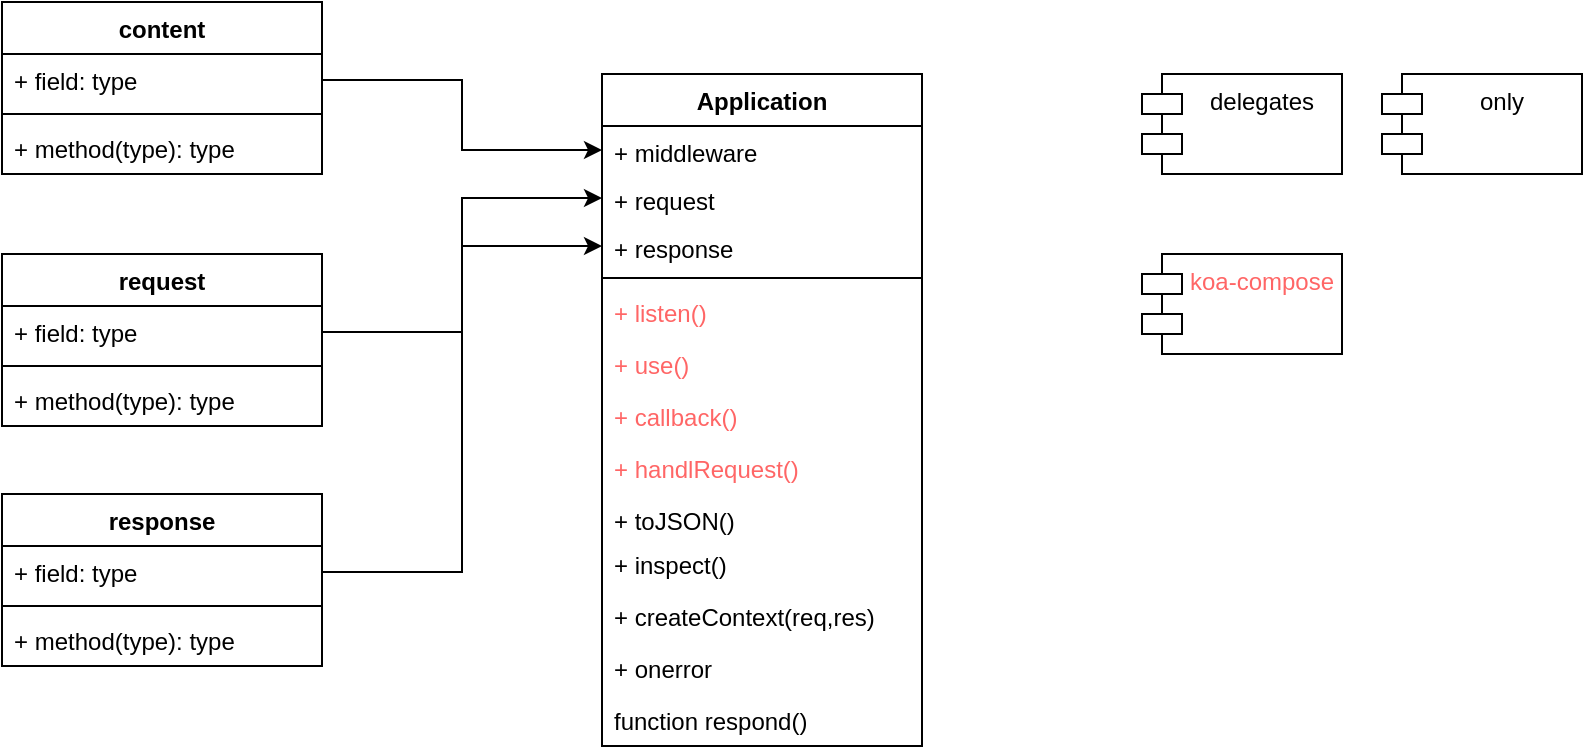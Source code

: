 <mxfile version="17.1.0" type="github">
  <diagram id="yBycVTJ7tKCJJlw7P7TP" name="Page-1">
    <mxGraphModel dx="1426" dy="794" grid="1" gridSize="10" guides="1" tooltips="1" connect="1" arrows="1" fold="1" page="1" pageScale="1" pageWidth="3300" pageHeight="4681" math="0" shadow="0">
      <root>
        <mxCell id="0" />
        <mxCell id="1" parent="0" />
        <mxCell id="a9YWchOLcWsTPvhnIxzf-5" value="Application" style="swimlane;fontStyle=1;align=center;verticalAlign=top;childLayout=stackLayout;horizontal=1;startSize=26;horizontalStack=0;resizeParent=1;resizeParentMax=0;resizeLast=0;collapsible=1;marginBottom=0;" vertex="1" parent="1">
          <mxGeometry x="650" y="60" width="160" height="336" as="geometry" />
        </mxCell>
        <mxCell id="a9YWchOLcWsTPvhnIxzf-11" value="+ middleware&#xa;" style="text;strokeColor=none;fillColor=none;align=left;verticalAlign=top;spacingLeft=4;spacingRight=4;overflow=hidden;rotatable=0;points=[[0,0.5],[1,0.5]];portConstraint=eastwest;" vertex="1" parent="a9YWchOLcWsTPvhnIxzf-5">
          <mxGeometry y="26" width="160" height="24" as="geometry" />
        </mxCell>
        <mxCell id="a9YWchOLcWsTPvhnIxzf-12" value="+ request" style="text;strokeColor=none;fillColor=none;align=left;verticalAlign=top;spacingLeft=4;spacingRight=4;overflow=hidden;rotatable=0;points=[[0,0.5],[1,0.5]];portConstraint=eastwest;" vertex="1" parent="a9YWchOLcWsTPvhnIxzf-5">
          <mxGeometry y="50" width="160" height="24" as="geometry" />
        </mxCell>
        <mxCell id="a9YWchOLcWsTPvhnIxzf-6" value="+ response" style="text;strokeColor=none;fillColor=none;align=left;verticalAlign=top;spacingLeft=4;spacingRight=4;overflow=hidden;rotatable=0;points=[[0,0.5],[1,0.5]];portConstraint=eastwest;" vertex="1" parent="a9YWchOLcWsTPvhnIxzf-5">
          <mxGeometry y="74" width="160" height="24" as="geometry" />
        </mxCell>
        <mxCell id="a9YWchOLcWsTPvhnIxzf-7" value="" style="line;strokeWidth=1;fillColor=none;align=left;verticalAlign=middle;spacingTop=-1;spacingLeft=3;spacingRight=3;rotatable=0;labelPosition=right;points=[];portConstraint=eastwest;" vertex="1" parent="a9YWchOLcWsTPvhnIxzf-5">
          <mxGeometry y="98" width="160" height="8" as="geometry" />
        </mxCell>
        <mxCell id="a9YWchOLcWsTPvhnIxzf-25" value="+ listen()" style="text;strokeColor=none;fillColor=none;align=left;verticalAlign=top;spacingLeft=4;spacingRight=4;overflow=hidden;rotatable=0;points=[[0,0.5],[1,0.5]];portConstraint=eastwest;fontColor=#FF6666;" vertex="1" parent="a9YWchOLcWsTPvhnIxzf-5">
          <mxGeometry y="106" width="160" height="26" as="geometry" />
        </mxCell>
        <mxCell id="a9YWchOLcWsTPvhnIxzf-31" value="+ use()" style="text;strokeColor=none;fillColor=none;align=left;verticalAlign=top;spacingLeft=4;spacingRight=4;overflow=hidden;rotatable=0;points=[[0,0.5],[1,0.5]];portConstraint=eastwest;fontColor=#FF6666;" vertex="1" parent="a9YWchOLcWsTPvhnIxzf-5">
          <mxGeometry y="132" width="160" height="26" as="geometry" />
        </mxCell>
        <mxCell id="a9YWchOLcWsTPvhnIxzf-32" value="+ callback()" style="text;strokeColor=none;fillColor=none;align=left;verticalAlign=top;spacingLeft=4;spacingRight=4;overflow=hidden;rotatable=0;points=[[0,0.5],[1,0.5]];portConstraint=eastwest;fontColor=#FF6666;" vertex="1" parent="a9YWchOLcWsTPvhnIxzf-5">
          <mxGeometry y="158" width="160" height="26" as="geometry" />
        </mxCell>
        <mxCell id="a9YWchOLcWsTPvhnIxzf-28" value="+ handlRequest()" style="text;strokeColor=none;fillColor=none;align=left;verticalAlign=top;spacingLeft=4;spacingRight=4;overflow=hidden;rotatable=0;points=[[0,0.5],[1,0.5]];portConstraint=eastwest;fontColor=#FF6666;" vertex="1" parent="a9YWchOLcWsTPvhnIxzf-5">
          <mxGeometry y="184" width="160" height="26" as="geometry" />
        </mxCell>
        <mxCell id="a9YWchOLcWsTPvhnIxzf-29" value="+ toJSON()" style="text;strokeColor=none;fillColor=none;align=left;verticalAlign=top;spacingLeft=4;spacingRight=4;overflow=hidden;rotatable=0;points=[[0,0.5],[1,0.5]];portConstraint=eastwest;" vertex="1" parent="a9YWchOLcWsTPvhnIxzf-5">
          <mxGeometry y="210" width="160" height="22" as="geometry" />
        </mxCell>
        <mxCell id="a9YWchOLcWsTPvhnIxzf-30" value="+ inspect()" style="text;strokeColor=none;fillColor=none;align=left;verticalAlign=top;spacingLeft=4;spacingRight=4;overflow=hidden;rotatable=0;points=[[0,0.5],[1,0.5]];portConstraint=eastwest;" vertex="1" parent="a9YWchOLcWsTPvhnIxzf-5">
          <mxGeometry y="232" width="160" height="26" as="geometry" />
        </mxCell>
        <mxCell id="a9YWchOLcWsTPvhnIxzf-34" value="+ createContext(req,res)" style="text;strokeColor=none;fillColor=none;align=left;verticalAlign=top;spacingLeft=4;spacingRight=4;overflow=hidden;rotatable=0;points=[[0,0.5],[1,0.5]];portConstraint=eastwest;" vertex="1" parent="a9YWchOLcWsTPvhnIxzf-5">
          <mxGeometry y="258" width="160" height="26" as="geometry" />
        </mxCell>
        <mxCell id="a9YWchOLcWsTPvhnIxzf-33" value="+ onerror" style="text;strokeColor=none;fillColor=none;align=left;verticalAlign=top;spacingLeft=4;spacingRight=4;overflow=hidden;rotatable=0;points=[[0,0.5],[1,0.5]];portConstraint=eastwest;" vertex="1" parent="a9YWchOLcWsTPvhnIxzf-5">
          <mxGeometry y="284" width="160" height="26" as="geometry" />
        </mxCell>
        <mxCell id="a9YWchOLcWsTPvhnIxzf-8" value="function respond()" style="text;strokeColor=none;fillColor=none;align=left;verticalAlign=top;spacingLeft=4;spacingRight=4;overflow=hidden;rotatable=0;points=[[0,0.5],[1,0.5]];portConstraint=eastwest;" vertex="1" parent="a9YWchOLcWsTPvhnIxzf-5">
          <mxGeometry y="310" width="160" height="26" as="geometry" />
        </mxCell>
        <mxCell id="a9YWchOLcWsTPvhnIxzf-13" value="content" style="swimlane;fontStyle=1;align=center;verticalAlign=top;childLayout=stackLayout;horizontal=1;startSize=26;horizontalStack=0;resizeParent=1;resizeParentMax=0;resizeLast=0;collapsible=1;marginBottom=0;" vertex="1" parent="1">
          <mxGeometry x="350" y="24" width="160" height="86" as="geometry" />
        </mxCell>
        <mxCell id="a9YWchOLcWsTPvhnIxzf-14" value="+ field: type" style="text;strokeColor=none;fillColor=none;align=left;verticalAlign=top;spacingLeft=4;spacingRight=4;overflow=hidden;rotatable=0;points=[[0,0.5],[1,0.5]];portConstraint=eastwest;" vertex="1" parent="a9YWchOLcWsTPvhnIxzf-13">
          <mxGeometry y="26" width="160" height="26" as="geometry" />
        </mxCell>
        <mxCell id="a9YWchOLcWsTPvhnIxzf-15" value="" style="line;strokeWidth=1;fillColor=none;align=left;verticalAlign=middle;spacingTop=-1;spacingLeft=3;spacingRight=3;rotatable=0;labelPosition=right;points=[];portConstraint=eastwest;" vertex="1" parent="a9YWchOLcWsTPvhnIxzf-13">
          <mxGeometry y="52" width="160" height="8" as="geometry" />
        </mxCell>
        <mxCell id="a9YWchOLcWsTPvhnIxzf-16" value="+ method(type): type" style="text;strokeColor=none;fillColor=none;align=left;verticalAlign=top;spacingLeft=4;spacingRight=4;overflow=hidden;rotatable=0;points=[[0,0.5],[1,0.5]];portConstraint=eastwest;" vertex="1" parent="a9YWchOLcWsTPvhnIxzf-13">
          <mxGeometry y="60" width="160" height="26" as="geometry" />
        </mxCell>
        <mxCell id="a9YWchOLcWsTPvhnIxzf-17" value="request" style="swimlane;fontStyle=1;align=center;verticalAlign=top;childLayout=stackLayout;horizontal=1;startSize=26;horizontalStack=0;resizeParent=1;resizeParentMax=0;resizeLast=0;collapsible=1;marginBottom=0;" vertex="1" parent="1">
          <mxGeometry x="350" y="150" width="160" height="86" as="geometry" />
        </mxCell>
        <mxCell id="a9YWchOLcWsTPvhnIxzf-18" value="+ field: type" style="text;strokeColor=none;fillColor=none;align=left;verticalAlign=top;spacingLeft=4;spacingRight=4;overflow=hidden;rotatable=0;points=[[0,0.5],[1,0.5]];portConstraint=eastwest;" vertex="1" parent="a9YWchOLcWsTPvhnIxzf-17">
          <mxGeometry y="26" width="160" height="26" as="geometry" />
        </mxCell>
        <mxCell id="a9YWchOLcWsTPvhnIxzf-19" value="" style="line;strokeWidth=1;fillColor=none;align=left;verticalAlign=middle;spacingTop=-1;spacingLeft=3;spacingRight=3;rotatable=0;labelPosition=right;points=[];portConstraint=eastwest;" vertex="1" parent="a9YWchOLcWsTPvhnIxzf-17">
          <mxGeometry y="52" width="160" height="8" as="geometry" />
        </mxCell>
        <mxCell id="a9YWchOLcWsTPvhnIxzf-20" value="+ method(type): type" style="text;strokeColor=none;fillColor=none;align=left;verticalAlign=top;spacingLeft=4;spacingRight=4;overflow=hidden;rotatable=0;points=[[0,0.5],[1,0.5]];portConstraint=eastwest;" vertex="1" parent="a9YWchOLcWsTPvhnIxzf-17">
          <mxGeometry y="60" width="160" height="26" as="geometry" />
        </mxCell>
        <mxCell id="a9YWchOLcWsTPvhnIxzf-21" value="response" style="swimlane;fontStyle=1;align=center;verticalAlign=top;childLayout=stackLayout;horizontal=1;startSize=26;horizontalStack=0;resizeParent=1;resizeParentMax=0;resizeLast=0;collapsible=1;marginBottom=0;" vertex="1" parent="1">
          <mxGeometry x="350" y="270" width="160" height="86" as="geometry" />
        </mxCell>
        <mxCell id="a9YWchOLcWsTPvhnIxzf-22" value="+ field: type" style="text;strokeColor=none;fillColor=none;align=left;verticalAlign=top;spacingLeft=4;spacingRight=4;overflow=hidden;rotatable=0;points=[[0,0.5],[1,0.5]];portConstraint=eastwest;" vertex="1" parent="a9YWchOLcWsTPvhnIxzf-21">
          <mxGeometry y="26" width="160" height="26" as="geometry" />
        </mxCell>
        <mxCell id="a9YWchOLcWsTPvhnIxzf-23" value="" style="line;strokeWidth=1;fillColor=none;align=left;verticalAlign=middle;spacingTop=-1;spacingLeft=3;spacingRight=3;rotatable=0;labelPosition=right;points=[];portConstraint=eastwest;" vertex="1" parent="a9YWchOLcWsTPvhnIxzf-21">
          <mxGeometry y="52" width="160" height="8" as="geometry" />
        </mxCell>
        <mxCell id="a9YWchOLcWsTPvhnIxzf-24" value="+ method(type): type" style="text;strokeColor=none;fillColor=none;align=left;verticalAlign=top;spacingLeft=4;spacingRight=4;overflow=hidden;rotatable=0;points=[[0,0.5],[1,0.5]];portConstraint=eastwest;" vertex="1" parent="a9YWchOLcWsTPvhnIxzf-21">
          <mxGeometry y="60" width="160" height="26" as="geometry" />
        </mxCell>
        <mxCell id="a9YWchOLcWsTPvhnIxzf-27" value="only&#xa;" style="shape=module;align=left;spacingLeft=20;align=center;verticalAlign=top;" vertex="1" parent="1">
          <mxGeometry x="1040" y="60" width="100" height="50" as="geometry" />
        </mxCell>
        <mxCell id="a9YWchOLcWsTPvhnIxzf-35" value="delegates" style="shape=module;align=left;spacingLeft=20;align=center;verticalAlign=top;" vertex="1" parent="1">
          <mxGeometry x="920" y="60" width="100" height="50" as="geometry" />
        </mxCell>
        <mxCell id="a9YWchOLcWsTPvhnIxzf-36" value="koa-compose" style="shape=module;align=left;spacingLeft=20;align=center;verticalAlign=top;fontColor=#FF6666;" vertex="1" parent="1">
          <mxGeometry x="920" y="150" width="100" height="50" as="geometry" />
        </mxCell>
        <mxCell id="a9YWchOLcWsTPvhnIxzf-37" style="edgeStyle=orthogonalEdgeStyle;rounded=0;orthogonalLoop=1;jettySize=auto;html=1;exitX=1;exitY=0.5;exitDx=0;exitDy=0;entryX=0;entryY=0.5;entryDx=0;entryDy=0;fontColor=#FF6666;" edge="1" parent="1" source="a9YWchOLcWsTPvhnIxzf-14" target="a9YWchOLcWsTPvhnIxzf-11">
          <mxGeometry relative="1" as="geometry" />
        </mxCell>
        <mxCell id="a9YWchOLcWsTPvhnIxzf-38" style="edgeStyle=orthogonalEdgeStyle;rounded=0;orthogonalLoop=1;jettySize=auto;html=1;exitX=1;exitY=0.5;exitDx=0;exitDy=0;entryX=0;entryY=0.5;entryDx=0;entryDy=0;fontColor=#FF6666;" edge="1" parent="1" source="a9YWchOLcWsTPvhnIxzf-18" target="a9YWchOLcWsTPvhnIxzf-12">
          <mxGeometry relative="1" as="geometry" />
        </mxCell>
        <mxCell id="a9YWchOLcWsTPvhnIxzf-39" style="edgeStyle=orthogonalEdgeStyle;rounded=0;orthogonalLoop=1;jettySize=auto;html=1;exitX=1;exitY=0.5;exitDx=0;exitDy=0;entryX=0;entryY=0.5;entryDx=0;entryDy=0;fontColor=#FF6666;" edge="1" parent="1" source="a9YWchOLcWsTPvhnIxzf-22" target="a9YWchOLcWsTPvhnIxzf-6">
          <mxGeometry relative="1" as="geometry" />
        </mxCell>
      </root>
    </mxGraphModel>
  </diagram>
</mxfile>
